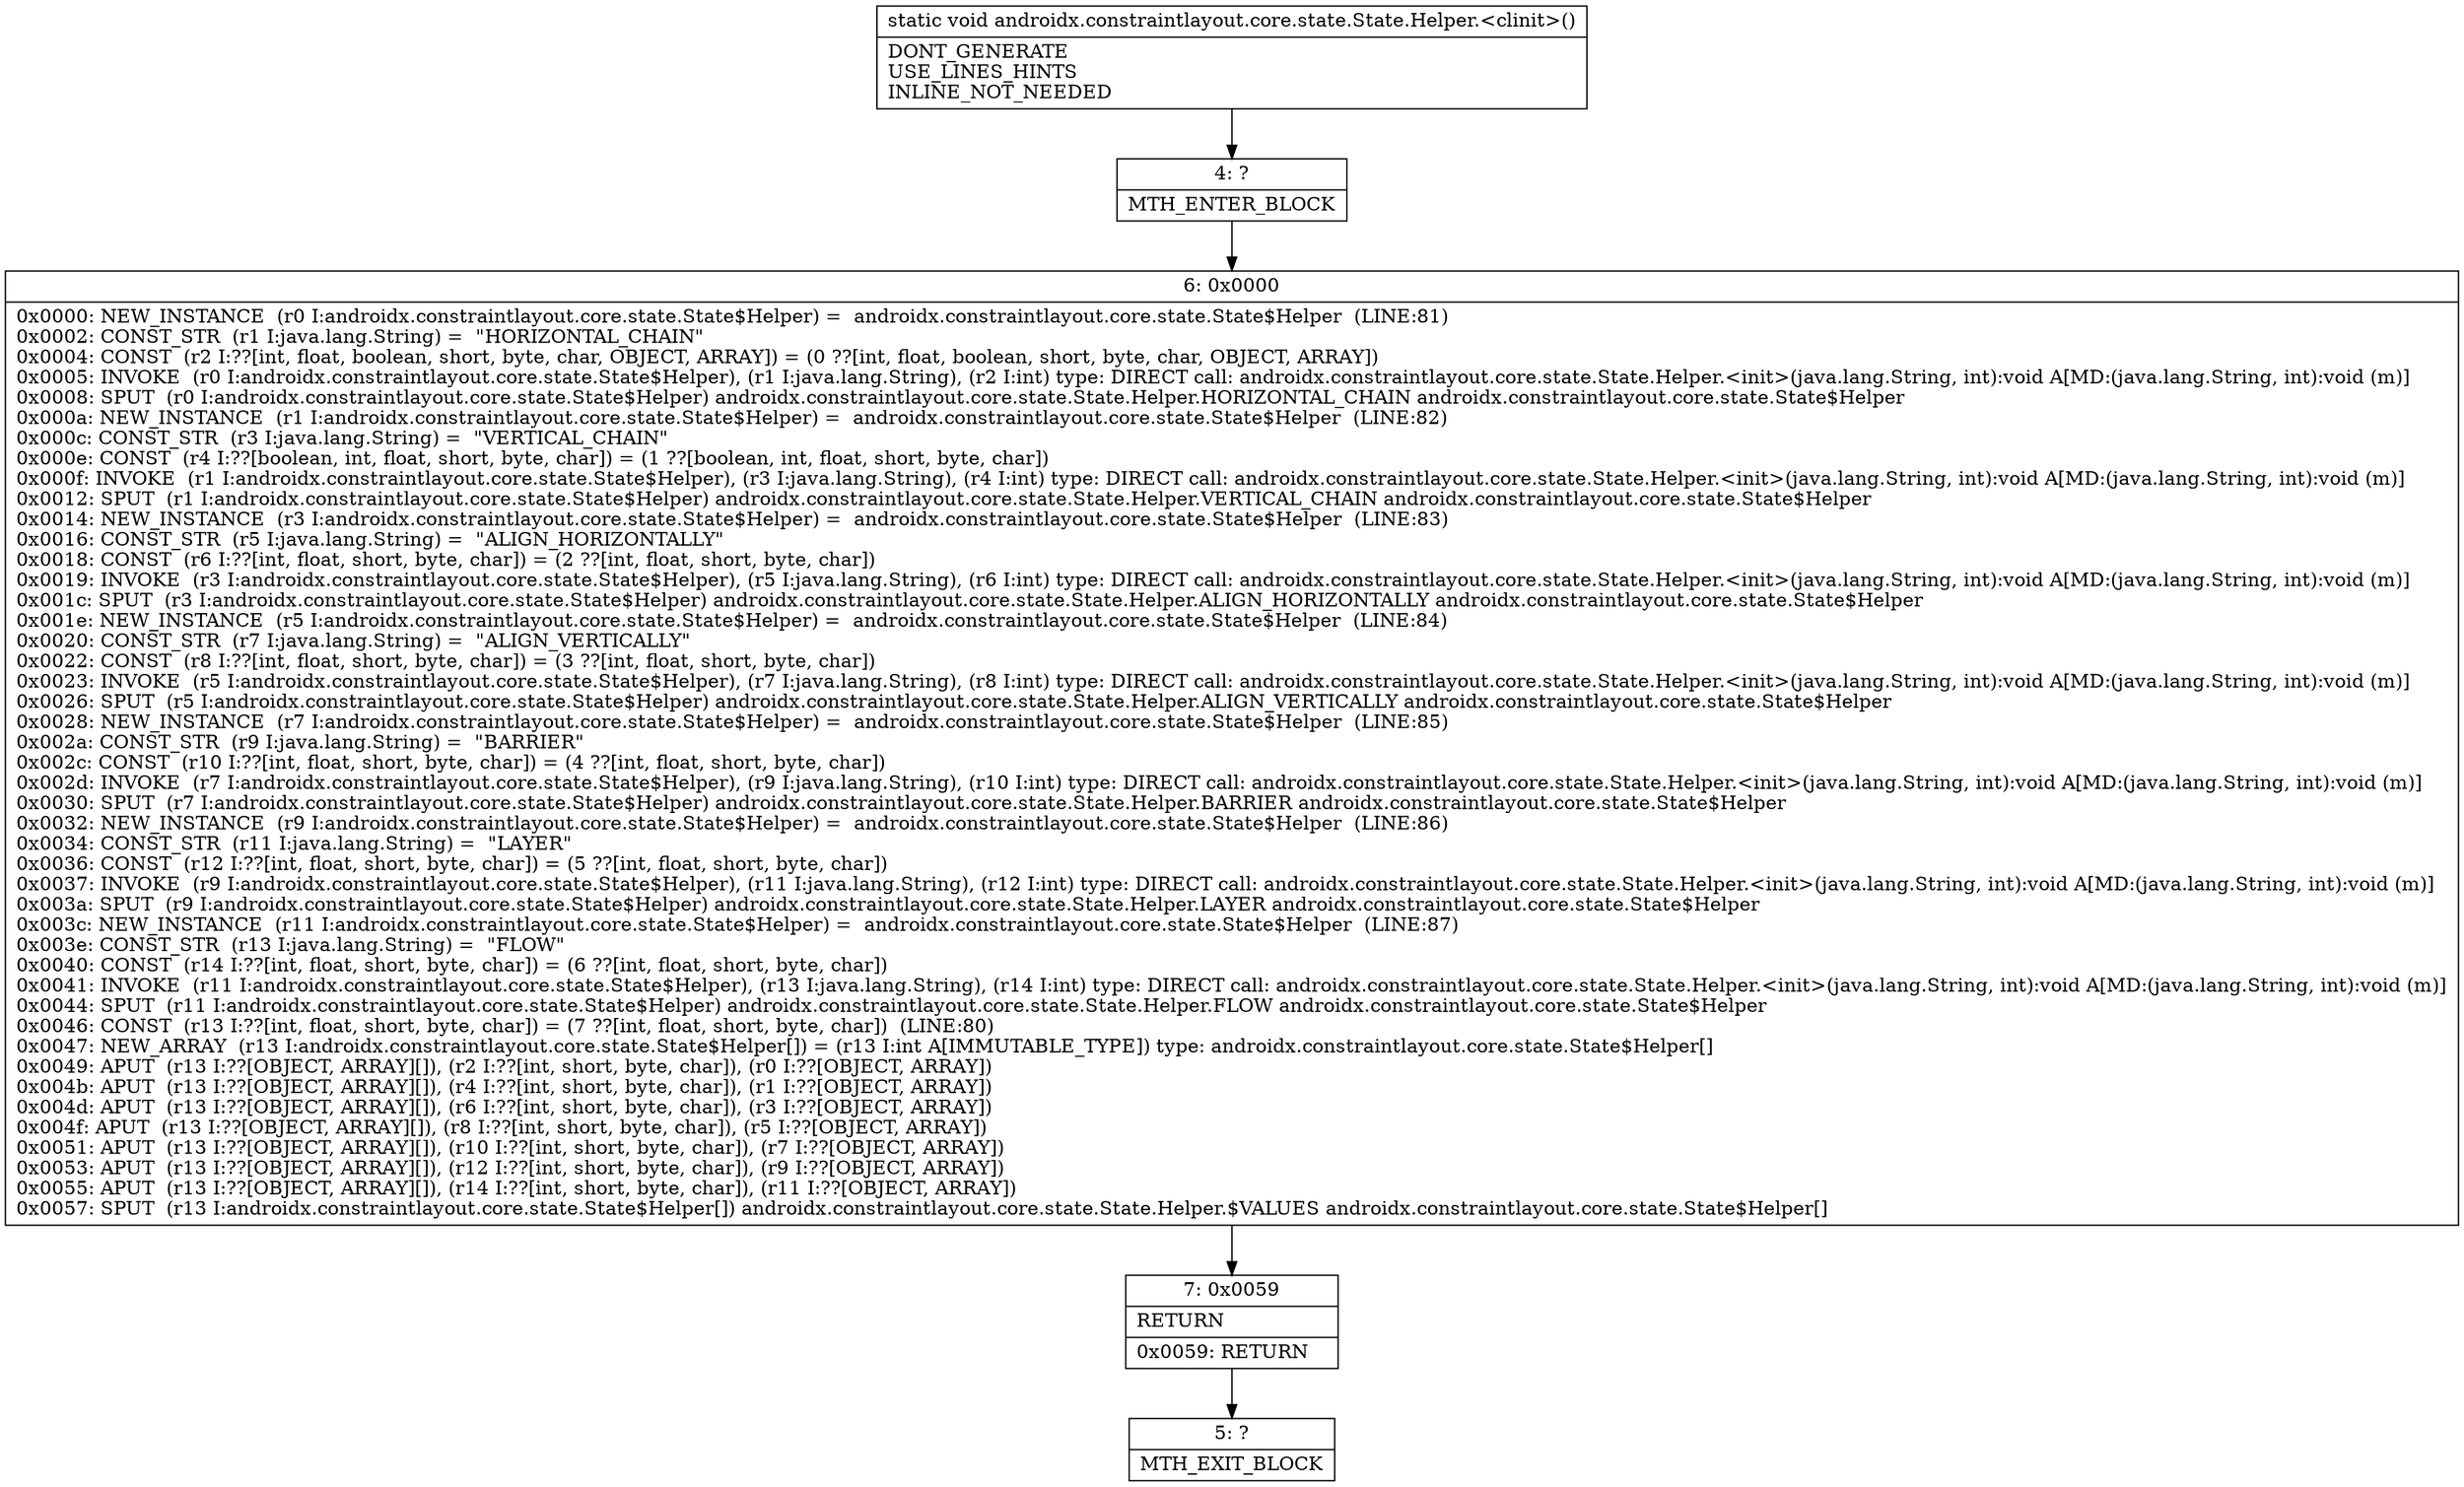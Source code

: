 digraph "CFG forandroidx.constraintlayout.core.state.State.Helper.\<clinit\>()V" {
Node_4 [shape=record,label="{4\:\ ?|MTH_ENTER_BLOCK\l}"];
Node_6 [shape=record,label="{6\:\ 0x0000|0x0000: NEW_INSTANCE  (r0 I:androidx.constraintlayout.core.state.State$Helper) =  androidx.constraintlayout.core.state.State$Helper  (LINE:81)\l0x0002: CONST_STR  (r1 I:java.lang.String) =  \"HORIZONTAL_CHAIN\" \l0x0004: CONST  (r2 I:??[int, float, boolean, short, byte, char, OBJECT, ARRAY]) = (0 ??[int, float, boolean, short, byte, char, OBJECT, ARRAY]) \l0x0005: INVOKE  (r0 I:androidx.constraintlayout.core.state.State$Helper), (r1 I:java.lang.String), (r2 I:int) type: DIRECT call: androidx.constraintlayout.core.state.State.Helper.\<init\>(java.lang.String, int):void A[MD:(java.lang.String, int):void (m)]\l0x0008: SPUT  (r0 I:androidx.constraintlayout.core.state.State$Helper) androidx.constraintlayout.core.state.State.Helper.HORIZONTAL_CHAIN androidx.constraintlayout.core.state.State$Helper \l0x000a: NEW_INSTANCE  (r1 I:androidx.constraintlayout.core.state.State$Helper) =  androidx.constraintlayout.core.state.State$Helper  (LINE:82)\l0x000c: CONST_STR  (r3 I:java.lang.String) =  \"VERTICAL_CHAIN\" \l0x000e: CONST  (r4 I:??[boolean, int, float, short, byte, char]) = (1 ??[boolean, int, float, short, byte, char]) \l0x000f: INVOKE  (r1 I:androidx.constraintlayout.core.state.State$Helper), (r3 I:java.lang.String), (r4 I:int) type: DIRECT call: androidx.constraintlayout.core.state.State.Helper.\<init\>(java.lang.String, int):void A[MD:(java.lang.String, int):void (m)]\l0x0012: SPUT  (r1 I:androidx.constraintlayout.core.state.State$Helper) androidx.constraintlayout.core.state.State.Helper.VERTICAL_CHAIN androidx.constraintlayout.core.state.State$Helper \l0x0014: NEW_INSTANCE  (r3 I:androidx.constraintlayout.core.state.State$Helper) =  androidx.constraintlayout.core.state.State$Helper  (LINE:83)\l0x0016: CONST_STR  (r5 I:java.lang.String) =  \"ALIGN_HORIZONTALLY\" \l0x0018: CONST  (r6 I:??[int, float, short, byte, char]) = (2 ??[int, float, short, byte, char]) \l0x0019: INVOKE  (r3 I:androidx.constraintlayout.core.state.State$Helper), (r5 I:java.lang.String), (r6 I:int) type: DIRECT call: androidx.constraintlayout.core.state.State.Helper.\<init\>(java.lang.String, int):void A[MD:(java.lang.String, int):void (m)]\l0x001c: SPUT  (r3 I:androidx.constraintlayout.core.state.State$Helper) androidx.constraintlayout.core.state.State.Helper.ALIGN_HORIZONTALLY androidx.constraintlayout.core.state.State$Helper \l0x001e: NEW_INSTANCE  (r5 I:androidx.constraintlayout.core.state.State$Helper) =  androidx.constraintlayout.core.state.State$Helper  (LINE:84)\l0x0020: CONST_STR  (r7 I:java.lang.String) =  \"ALIGN_VERTICALLY\" \l0x0022: CONST  (r8 I:??[int, float, short, byte, char]) = (3 ??[int, float, short, byte, char]) \l0x0023: INVOKE  (r5 I:androidx.constraintlayout.core.state.State$Helper), (r7 I:java.lang.String), (r8 I:int) type: DIRECT call: androidx.constraintlayout.core.state.State.Helper.\<init\>(java.lang.String, int):void A[MD:(java.lang.String, int):void (m)]\l0x0026: SPUT  (r5 I:androidx.constraintlayout.core.state.State$Helper) androidx.constraintlayout.core.state.State.Helper.ALIGN_VERTICALLY androidx.constraintlayout.core.state.State$Helper \l0x0028: NEW_INSTANCE  (r7 I:androidx.constraintlayout.core.state.State$Helper) =  androidx.constraintlayout.core.state.State$Helper  (LINE:85)\l0x002a: CONST_STR  (r9 I:java.lang.String) =  \"BARRIER\" \l0x002c: CONST  (r10 I:??[int, float, short, byte, char]) = (4 ??[int, float, short, byte, char]) \l0x002d: INVOKE  (r7 I:androidx.constraintlayout.core.state.State$Helper), (r9 I:java.lang.String), (r10 I:int) type: DIRECT call: androidx.constraintlayout.core.state.State.Helper.\<init\>(java.lang.String, int):void A[MD:(java.lang.String, int):void (m)]\l0x0030: SPUT  (r7 I:androidx.constraintlayout.core.state.State$Helper) androidx.constraintlayout.core.state.State.Helper.BARRIER androidx.constraintlayout.core.state.State$Helper \l0x0032: NEW_INSTANCE  (r9 I:androidx.constraintlayout.core.state.State$Helper) =  androidx.constraintlayout.core.state.State$Helper  (LINE:86)\l0x0034: CONST_STR  (r11 I:java.lang.String) =  \"LAYER\" \l0x0036: CONST  (r12 I:??[int, float, short, byte, char]) = (5 ??[int, float, short, byte, char]) \l0x0037: INVOKE  (r9 I:androidx.constraintlayout.core.state.State$Helper), (r11 I:java.lang.String), (r12 I:int) type: DIRECT call: androidx.constraintlayout.core.state.State.Helper.\<init\>(java.lang.String, int):void A[MD:(java.lang.String, int):void (m)]\l0x003a: SPUT  (r9 I:androidx.constraintlayout.core.state.State$Helper) androidx.constraintlayout.core.state.State.Helper.LAYER androidx.constraintlayout.core.state.State$Helper \l0x003c: NEW_INSTANCE  (r11 I:androidx.constraintlayout.core.state.State$Helper) =  androidx.constraintlayout.core.state.State$Helper  (LINE:87)\l0x003e: CONST_STR  (r13 I:java.lang.String) =  \"FLOW\" \l0x0040: CONST  (r14 I:??[int, float, short, byte, char]) = (6 ??[int, float, short, byte, char]) \l0x0041: INVOKE  (r11 I:androidx.constraintlayout.core.state.State$Helper), (r13 I:java.lang.String), (r14 I:int) type: DIRECT call: androidx.constraintlayout.core.state.State.Helper.\<init\>(java.lang.String, int):void A[MD:(java.lang.String, int):void (m)]\l0x0044: SPUT  (r11 I:androidx.constraintlayout.core.state.State$Helper) androidx.constraintlayout.core.state.State.Helper.FLOW androidx.constraintlayout.core.state.State$Helper \l0x0046: CONST  (r13 I:??[int, float, short, byte, char]) = (7 ??[int, float, short, byte, char])  (LINE:80)\l0x0047: NEW_ARRAY  (r13 I:androidx.constraintlayout.core.state.State$Helper[]) = (r13 I:int A[IMMUTABLE_TYPE]) type: androidx.constraintlayout.core.state.State$Helper[] \l0x0049: APUT  (r13 I:??[OBJECT, ARRAY][]), (r2 I:??[int, short, byte, char]), (r0 I:??[OBJECT, ARRAY]) \l0x004b: APUT  (r13 I:??[OBJECT, ARRAY][]), (r4 I:??[int, short, byte, char]), (r1 I:??[OBJECT, ARRAY]) \l0x004d: APUT  (r13 I:??[OBJECT, ARRAY][]), (r6 I:??[int, short, byte, char]), (r3 I:??[OBJECT, ARRAY]) \l0x004f: APUT  (r13 I:??[OBJECT, ARRAY][]), (r8 I:??[int, short, byte, char]), (r5 I:??[OBJECT, ARRAY]) \l0x0051: APUT  (r13 I:??[OBJECT, ARRAY][]), (r10 I:??[int, short, byte, char]), (r7 I:??[OBJECT, ARRAY]) \l0x0053: APUT  (r13 I:??[OBJECT, ARRAY][]), (r12 I:??[int, short, byte, char]), (r9 I:??[OBJECT, ARRAY]) \l0x0055: APUT  (r13 I:??[OBJECT, ARRAY][]), (r14 I:??[int, short, byte, char]), (r11 I:??[OBJECT, ARRAY]) \l0x0057: SPUT  (r13 I:androidx.constraintlayout.core.state.State$Helper[]) androidx.constraintlayout.core.state.State.Helper.$VALUES androidx.constraintlayout.core.state.State$Helper[] \l}"];
Node_7 [shape=record,label="{7\:\ 0x0059|RETURN\l|0x0059: RETURN   \l}"];
Node_5 [shape=record,label="{5\:\ ?|MTH_EXIT_BLOCK\l}"];
MethodNode[shape=record,label="{static void androidx.constraintlayout.core.state.State.Helper.\<clinit\>()  | DONT_GENERATE\lUSE_LINES_HINTS\lINLINE_NOT_NEEDED\l}"];
MethodNode -> Node_4;Node_4 -> Node_6;
Node_6 -> Node_7;
Node_7 -> Node_5;
}

